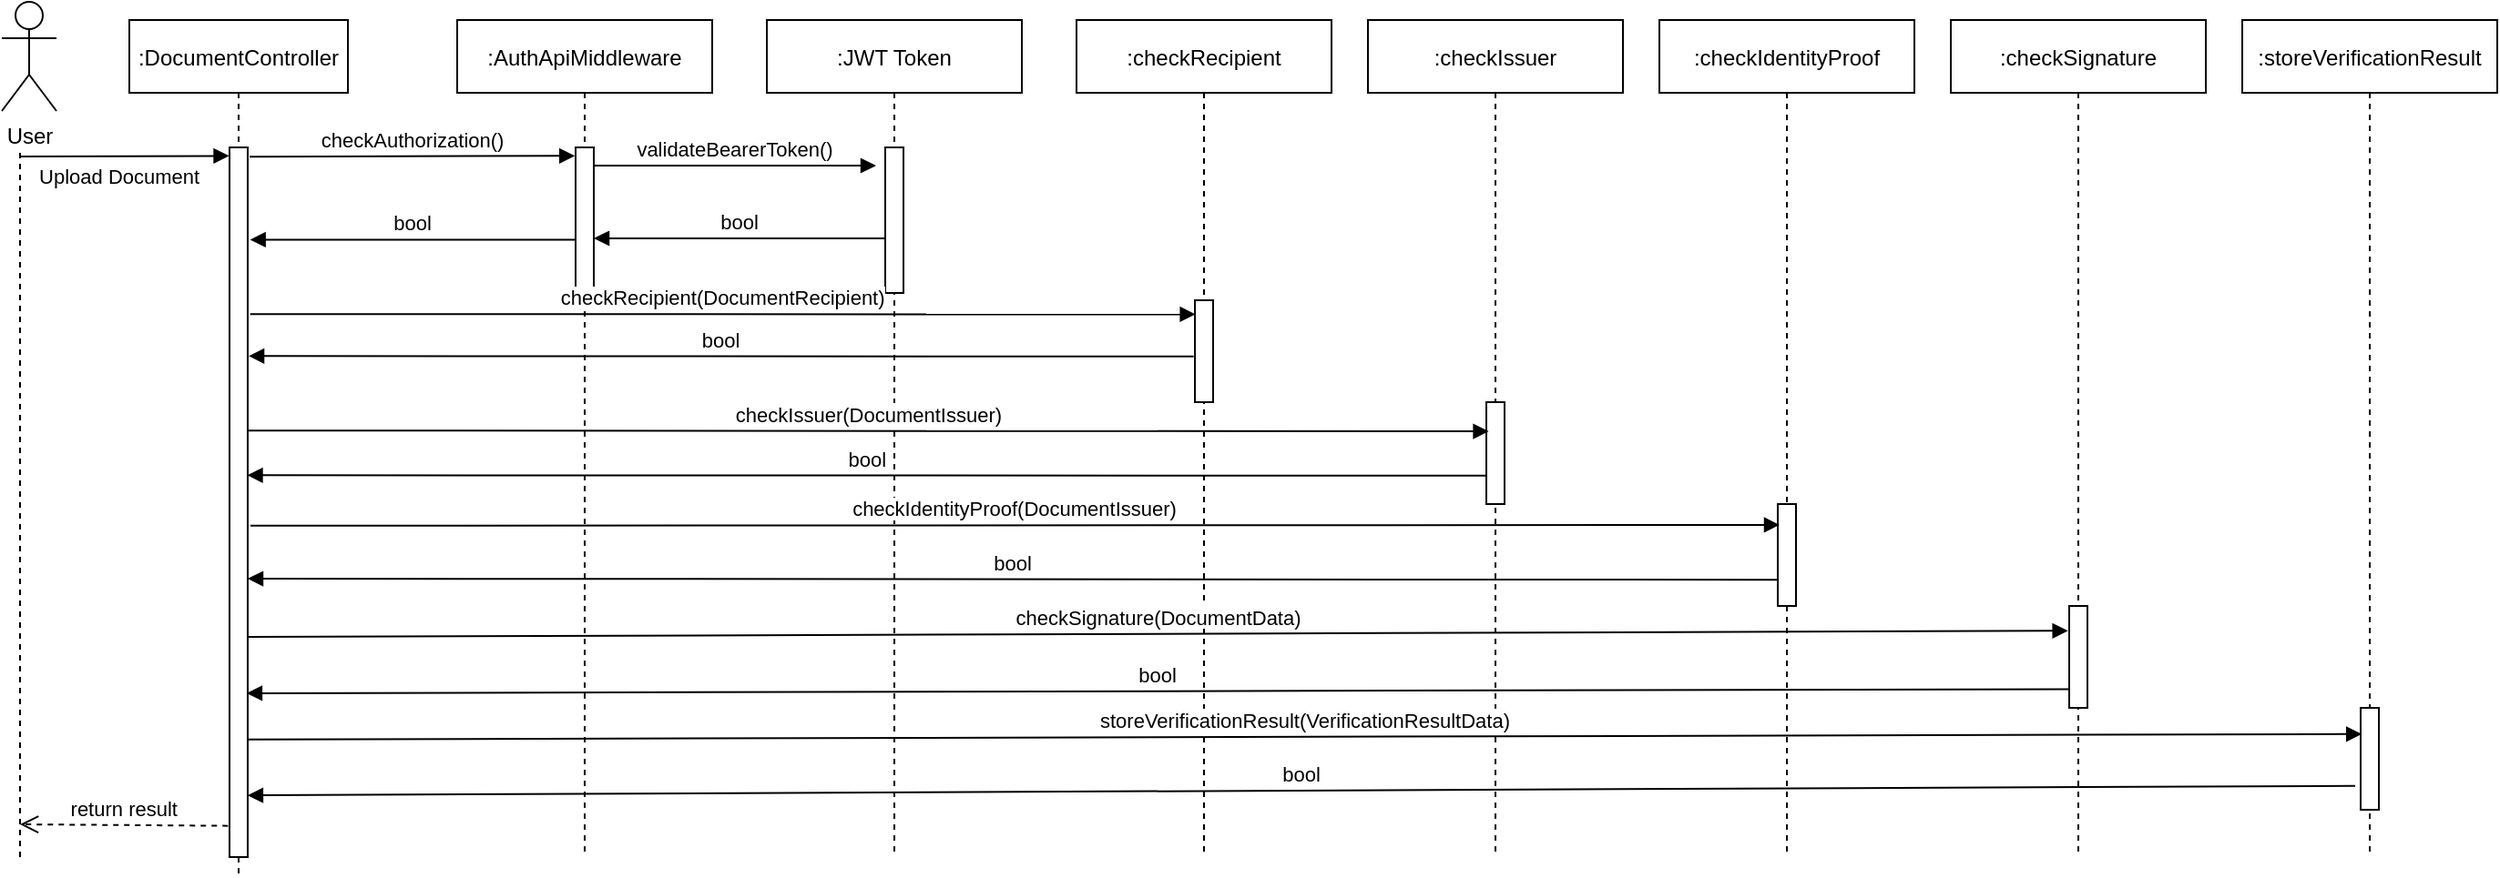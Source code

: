 <mxfile version="20.8.16" type="device"><diagram id="kgpKYQtTHZ0yAKxKKP6v" name="Page-1"><mxGraphModel dx="3550" dy="2055" grid="1" gridSize="10" guides="1" tooltips="1" connect="1" arrows="1" fold="1" page="1" pageScale="1" pageWidth="850" pageHeight="1100" math="0" shadow="0"><root><mxCell id="0"/><mxCell id="1" parent="0"/><mxCell id="3nuBFxr9cyL0pnOWT2aG-1" value=":DocumentController" style="shape=umlLifeline;perimeter=lifelinePerimeter;container=1;collapsible=0;recursiveResize=0;rounded=0;shadow=0;strokeWidth=1;" parent="1" vertex="1"><mxGeometry x="120" y="80" width="120" height="470" as="geometry"/></mxCell><mxCell id="3nuBFxr9cyL0pnOWT2aG-2" value="" style="points=[];perimeter=orthogonalPerimeter;rounded=0;shadow=0;strokeWidth=1;" parent="3nuBFxr9cyL0pnOWT2aG-1" vertex="1"><mxGeometry x="55" y="70" width="10" height="390" as="geometry"/></mxCell><mxCell id="7v0w5PVrW0u3nsUIKIAJ-4" value="Upload Document" style="verticalAlign=bottom;endArrow=block;shadow=0;strokeWidth=1;entryX=-0.022;entryY=0.012;entryDx=0;entryDy=0;entryPerimeter=0;" edge="1" parent="3nuBFxr9cyL0pnOWT2aG-1" target="3nuBFxr9cyL0pnOWT2aG-2"><mxGeometry x="-0.051" y="-20" relative="1" as="geometry"><mxPoint x="-60" y="75" as="sourcePoint"/><mxPoint x="40" y="80" as="targetPoint"/><mxPoint as="offset"/></mxGeometry></mxCell><mxCell id="3nuBFxr9cyL0pnOWT2aG-5" value=":AuthApiMiddleware" style="shape=umlLifeline;perimeter=lifelinePerimeter;container=1;collapsible=0;recursiveResize=0;rounded=0;shadow=0;strokeWidth=1;" parent="1" vertex="1"><mxGeometry x="300" y="80" width="140" height="460" as="geometry"/></mxCell><mxCell id="3nuBFxr9cyL0pnOWT2aG-6" value="" style="points=[];perimeter=orthogonalPerimeter;rounded=0;shadow=0;strokeWidth=1;" parent="3nuBFxr9cyL0pnOWT2aG-5" vertex="1"><mxGeometry x="65" y="70" width="10" height="80" as="geometry"/></mxCell><mxCell id="3nuBFxr9cyL0pnOWT2aG-7" value="return result" style="verticalAlign=bottom;endArrow=open;dashed=1;endSize=8;shadow=0;strokeWidth=1;exitX=-0.087;exitY=0.797;exitDx=0;exitDy=0;exitPerimeter=0;" parent="1" edge="1"><mxGeometry relative="1" as="geometry"><mxPoint x="60" y="522" as="targetPoint"/><mxPoint x="174.13" y="522.83" as="sourcePoint"/></mxGeometry></mxCell><mxCell id="3nuBFxr9cyL0pnOWT2aG-8" value="checkAuthorization()" style="verticalAlign=bottom;endArrow=block;shadow=0;strokeWidth=1;entryX=-0.039;entryY=0.058;entryDx=0;entryDy=0;entryPerimeter=0;exitX=1.107;exitY=0.013;exitDx=0;exitDy=0;exitPerimeter=0;" parent="1" source="3nuBFxr9cyL0pnOWT2aG-2" target="3nuBFxr9cyL0pnOWT2aG-6" edge="1"><mxGeometry relative="1" as="geometry"><mxPoint x="200" y="155" as="sourcePoint"/><mxPoint x="360" y="160" as="targetPoint"/><mxPoint as="offset"/></mxGeometry></mxCell><mxCell id="3nuBFxr9cyL0pnOWT2aG-9" value="bool" style="verticalAlign=bottom;endArrow=block;shadow=0;strokeWidth=1;entryX=1.133;entryY=0.13;entryDx=0;entryDy=0;entryPerimeter=0;" parent="1" source="3nuBFxr9cyL0pnOWT2aG-6" target="3nuBFxr9cyL0pnOWT2aG-2" edge="1"><mxGeometry relative="1" as="geometry"><mxPoint x="240" y="200" as="sourcePoint"/><mxPoint x="200" y="200" as="targetPoint"/></mxGeometry></mxCell><mxCell id="7v0w5PVrW0u3nsUIKIAJ-1" value="User" style="shape=umlActor;verticalLabelPosition=bottom;verticalAlign=top;html=1;outlineConnect=0;" vertex="1" parent="1"><mxGeometry x="50" y="70" width="30" height="60" as="geometry"/></mxCell><mxCell id="7v0w5PVrW0u3nsUIKIAJ-3" value="" style="endArrow=none;dashed=1;html=1;rounded=0;" edge="1" parent="1"><mxGeometry width="50" height="50" relative="1" as="geometry"><mxPoint x="60" y="540" as="sourcePoint"/><mxPoint x="60" y="150" as="targetPoint"/></mxGeometry></mxCell><mxCell id="7v0w5PVrW0u3nsUIKIAJ-5" value=":JWT Token" style="shape=umlLifeline;perimeter=lifelinePerimeter;container=1;collapsible=0;recursiveResize=0;rounded=0;shadow=0;strokeWidth=1;" vertex="1" parent="1"><mxGeometry x="470" y="80" width="140" height="460" as="geometry"/></mxCell><mxCell id="7v0w5PVrW0u3nsUIKIAJ-6" value="" style="points=[];perimeter=orthogonalPerimeter;rounded=0;shadow=0;strokeWidth=1;" vertex="1" parent="7v0w5PVrW0u3nsUIKIAJ-5"><mxGeometry x="65" y="70" width="10" height="80" as="geometry"/></mxCell><mxCell id="7v0w5PVrW0u3nsUIKIAJ-7" value="validateBearerToken()" style="verticalAlign=bottom;endArrow=block;shadow=0;strokeWidth=1;" edge="1" parent="7v0w5PVrW0u3nsUIKIAJ-5"><mxGeometry relative="1" as="geometry"><mxPoint x="-95" y="80.0" as="sourcePoint"/><mxPoint x="60" y="80" as="targetPoint"/><mxPoint as="offset"/></mxGeometry></mxCell><mxCell id="7v0w5PVrW0u3nsUIKIAJ-8" value="bool" style="verticalAlign=bottom;endArrow=block;entryX=1;entryY=0;shadow=0;strokeWidth=1;" edge="1" parent="7v0w5PVrW0u3nsUIKIAJ-5"><mxGeometry relative="1" as="geometry"><mxPoint x="65" y="120" as="sourcePoint"/><mxPoint x="-95.0" y="120" as="targetPoint"/></mxGeometry></mxCell><mxCell id="7v0w5PVrW0u3nsUIKIAJ-9" value="checkRecipient(DocumentRecipient)" style="verticalAlign=bottom;endArrow=block;shadow=0;strokeWidth=1;entryX=0.033;entryY=0.138;entryDx=0;entryDy=0;entryPerimeter=0;exitX=1.133;exitY=0.235;exitDx=0;exitDy=0;exitPerimeter=0;" edge="1" parent="1" source="3nuBFxr9cyL0pnOWT2aG-2" target="7v0w5PVrW0u3nsUIKIAJ-11"><mxGeometry relative="1" as="geometry"><mxPoint x="200" y="242" as="sourcePoint"/><mxPoint x="180.0" y="240" as="targetPoint"/></mxGeometry></mxCell><mxCell id="7v0w5PVrW0u3nsUIKIAJ-10" value=":checkRecipient" style="shape=umlLifeline;perimeter=lifelinePerimeter;container=1;collapsible=0;recursiveResize=0;rounded=0;shadow=0;strokeWidth=1;" vertex="1" parent="1"><mxGeometry x="640" y="80" width="140" height="460" as="geometry"/></mxCell><mxCell id="7v0w5PVrW0u3nsUIKIAJ-11" value="" style="points=[];perimeter=orthogonalPerimeter;rounded=0;shadow=0;strokeWidth=1;" vertex="1" parent="7v0w5PVrW0u3nsUIKIAJ-10"><mxGeometry x="65" y="154" width="10" height="56" as="geometry"/></mxCell><mxCell id="7v0w5PVrW0u3nsUIKIAJ-31" value="checkSignature(DocumentData)" style="verticalAlign=bottom;endArrow=block;shadow=0;strokeWidth=1;exitX=1.152;exitY=0.533;exitDx=0;exitDy=0;exitPerimeter=0;entryX=-0.067;entryY=0.44;entryDx=0;entryDy=0;entryPerimeter=0;" edge="1" parent="7v0w5PVrW0u3nsUIKIAJ-10"><mxGeometry relative="1" as="geometry"><mxPoint x="-454.48" y="339.06" as="sourcePoint"/><mxPoint x="544.33" y="335.64" as="targetPoint"/></mxGeometry></mxCell><mxCell id="7v0w5PVrW0u3nsUIKIAJ-14" value="bool" style="verticalAlign=bottom;endArrow=block;shadow=0;strokeWidth=1;exitX=-0.069;exitY=0.552;exitDx=0;exitDy=0;exitPerimeter=0;entryX=1.053;entryY=0.294;entryDx=0;entryDy=0;entryPerimeter=0;" edge="1" parent="1" source="7v0w5PVrW0u3nsUIKIAJ-11" target="3nuBFxr9cyL0pnOWT2aG-2"><mxGeometry relative="1" as="geometry"><mxPoint x="700" y="274" as="sourcePoint"/><mxPoint x="200" y="265" as="targetPoint"/></mxGeometry></mxCell><mxCell id="7v0w5PVrW0u3nsUIKIAJ-15" value=":checkIssuer" style="shape=umlLifeline;perimeter=lifelinePerimeter;container=1;collapsible=0;recursiveResize=0;rounded=0;shadow=0;strokeWidth=1;" vertex="1" parent="1"><mxGeometry x="800" y="80" width="140" height="460" as="geometry"/></mxCell><mxCell id="7v0w5PVrW0u3nsUIKIAJ-16" value="" style="points=[];perimeter=orthogonalPerimeter;rounded=0;shadow=0;strokeWidth=1;" vertex="1" parent="7v0w5PVrW0u3nsUIKIAJ-15"><mxGeometry x="65" y="210" width="10" height="56" as="geometry"/></mxCell><mxCell id="7v0w5PVrW0u3nsUIKIAJ-33" value="storeVerificationResult(VerificationResultData)" style="verticalAlign=bottom;endArrow=block;shadow=0;strokeWidth=1;exitX=1.152;exitY=0.533;exitDx=0;exitDy=0;exitPerimeter=0;entryX=0.06;entryY=0.4;entryDx=0;entryDy=0;entryPerimeter=0;" edge="1" parent="7v0w5PVrW0u3nsUIKIAJ-15"><mxGeometry relative="1" as="geometry"><mxPoint x="-615" y="395.42" as="sourcePoint"/><mxPoint x="545.6" y="392.4" as="targetPoint"/></mxGeometry></mxCell><mxCell id="7v0w5PVrW0u3nsUIKIAJ-17" value=":checkIdentityProof" style="shape=umlLifeline;perimeter=lifelinePerimeter;container=1;collapsible=0;recursiveResize=0;rounded=0;shadow=0;strokeWidth=1;" vertex="1" parent="1"><mxGeometry x="960" y="80" width="140" height="460" as="geometry"/></mxCell><mxCell id="7v0w5PVrW0u3nsUIKIAJ-19" value=":checkSignature" style="shape=umlLifeline;perimeter=lifelinePerimeter;container=1;collapsible=0;recursiveResize=0;rounded=0;shadow=0;strokeWidth=1;" vertex="1" parent="1"><mxGeometry x="1120" y="80" width="140" height="460" as="geometry"/></mxCell><mxCell id="7v0w5PVrW0u3nsUIKIAJ-20" value="" style="points=[];perimeter=orthogonalPerimeter;rounded=0;shadow=0;strokeWidth=1;" vertex="1" parent="7v0w5PVrW0u3nsUIKIAJ-19"><mxGeometry x="65" y="322" width="10" height="56" as="geometry"/></mxCell><mxCell id="7v0w5PVrW0u3nsUIKIAJ-21" value=":storeVerificationResult" style="shape=umlLifeline;perimeter=lifelinePerimeter;container=1;collapsible=0;recursiveResize=0;rounded=0;shadow=0;strokeWidth=1;" vertex="1" parent="1"><mxGeometry x="1280" y="80" width="140" height="460" as="geometry"/></mxCell><mxCell id="7v0w5PVrW0u3nsUIKIAJ-22" value="" style="points=[];perimeter=orthogonalPerimeter;rounded=0;shadow=0;strokeWidth=1;" vertex="1" parent="7v0w5PVrW0u3nsUIKIAJ-21"><mxGeometry x="65" y="378" width="10" height="56" as="geometry"/></mxCell><mxCell id="7v0w5PVrW0u3nsUIKIAJ-24" value="checkIssuer(DocumentIssuer)" style="verticalAlign=bottom;endArrow=block;shadow=0;strokeWidth=1;entryX=0.129;entryY=0.286;entryDx=0;entryDy=0;entryPerimeter=0;exitX=1.048;exitY=0.399;exitDx=0;exitDy=0;exitPerimeter=0;" edge="1" parent="1" source="3nuBFxr9cyL0pnOWT2aG-2" target="7v0w5PVrW0u3nsUIKIAJ-16"><mxGeometry relative="1" as="geometry"><mxPoint x="190" y="306" as="sourcePoint"/><mxPoint x="715.0" y="305.818" as="targetPoint"/></mxGeometry></mxCell><mxCell id="7v0w5PVrW0u3nsUIKIAJ-25" value="bool" style="verticalAlign=bottom;endArrow=block;shadow=0;strokeWidth=1;exitX=0.02;exitY=0.721;exitDx=0;exitDy=0;exitPerimeter=0;entryX=0.973;entryY=0.462;entryDx=0;entryDy=0;entryPerimeter=0;" edge="1" parent="1" source="7v0w5PVrW0u3nsUIKIAJ-16" target="3nuBFxr9cyL0pnOWT2aG-2"><mxGeometry relative="1" as="geometry"><mxPoint x="860" y="330" as="sourcePoint"/><mxPoint x="190" y="330" as="targetPoint"/></mxGeometry></mxCell><mxCell id="7v0w5PVrW0u3nsUIKIAJ-18" value="" style="points=[];perimeter=orthogonalPerimeter;rounded=0;shadow=0;strokeWidth=1;" vertex="1" parent="1"><mxGeometry x="1025" y="346" width="10" height="56" as="geometry"/></mxCell><mxCell id="7v0w5PVrW0u3nsUIKIAJ-27" value="checkIdentityProof(DocumentIssuer)" style="verticalAlign=bottom;endArrow=block;shadow=0;strokeWidth=1;exitX=1.152;exitY=0.533;exitDx=0;exitDy=0;exitPerimeter=0;entryX=0.1;entryY=0.205;entryDx=0;entryDy=0;entryPerimeter=0;" edge="1" parent="1" source="3nuBFxr9cyL0pnOWT2aG-2" target="7v0w5PVrW0u3nsUIKIAJ-18"><mxGeometry relative="1" as="geometry"><mxPoint x="185" y="373.55" as="sourcePoint"/><mxPoint x="865.81" y="373.956" as="targetPoint"/></mxGeometry></mxCell><mxCell id="7v0w5PVrW0u3nsUIKIAJ-29" value="bool" style="verticalAlign=bottom;endArrow=block;shadow=0;strokeWidth=1;exitX=0.055;exitY=0.743;exitDx=0;exitDy=0;exitPerimeter=0;entryX=0.973;entryY=0.462;entryDx=0;entryDy=0;entryPerimeter=0;" edge="1" parent="1" source="7v0w5PVrW0u3nsUIKIAJ-18"><mxGeometry relative="1" as="geometry"><mxPoint x="865.47" y="387.196" as="sourcePoint"/><mxPoint x="185.0" y="387.0" as="targetPoint"/></mxGeometry></mxCell><mxCell id="7v0w5PVrW0u3nsUIKIAJ-32" value="bool" style="verticalAlign=bottom;endArrow=block;shadow=0;strokeWidth=1;exitX=0;exitY=0.816;exitDx=0;exitDy=0;exitPerimeter=0;entryX=0.973;entryY=0.462;entryDx=0;entryDy=0;entryPerimeter=0;" edge="1" parent="1" source="7v0w5PVrW0u3nsUIKIAJ-20"><mxGeometry relative="1" as="geometry"><mxPoint x="1025.0" y="450.608" as="sourcePoint"/><mxPoint x="184.45" y="450.0" as="targetPoint"/></mxGeometry></mxCell><mxCell id="7v0w5PVrW0u3nsUIKIAJ-34" value="bool" style="verticalAlign=bottom;endArrow=block;shadow=0;strokeWidth=1;exitX=-0.3;exitY=0.765;exitDx=0;exitDy=0;exitPerimeter=0;entryX=0.995;entryY=0.913;entryDx=0;entryDy=0;entryPerimeter=0;" edge="1" parent="1" source="7v0w5PVrW0u3nsUIKIAJ-22" target="3nuBFxr9cyL0pnOWT2aG-2"><mxGeometry relative="1" as="geometry"><mxPoint x="1180.55" y="509.996" as="sourcePoint"/><mxPoint x="180" y="512.3" as="targetPoint"/></mxGeometry></mxCell></root></mxGraphModel></diagram></mxfile>
